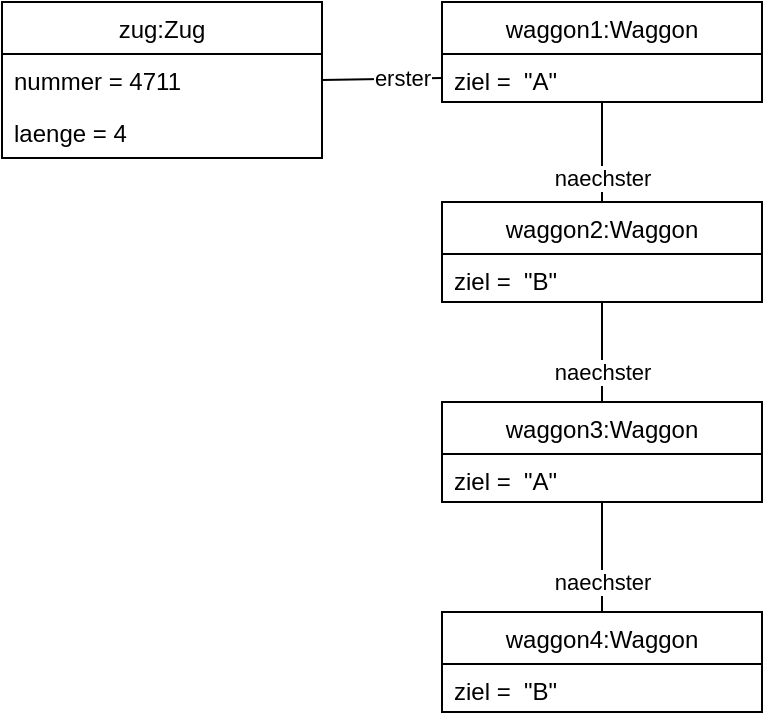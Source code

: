 <mxfile version="20.8.16" type="device"><diagram id="C5RBs43oDa-KdzZeNtuy" name="Page-1"><mxGraphModel dx="1180" dy="682" grid="1" gridSize="10" guides="1" tooltips="1" connect="1" arrows="1" fold="1" page="1" pageScale="1" pageWidth="827" pageHeight="1169" math="0" shadow="0"><root><mxCell id="WIyWlLk6GJQsqaUBKTNV-0"/><mxCell id="WIyWlLk6GJQsqaUBKTNV-1" parent="WIyWlLk6GJQsqaUBKTNV-0"/><mxCell id="zkfFHV4jXpPFQw0GAbJ--13" value="zug:Zug" style="swimlane;fontStyle=0;align=center;verticalAlign=top;childLayout=stackLayout;horizontal=1;startSize=26;horizontalStack=0;resizeParent=1;resizeLast=0;collapsible=1;marginBottom=0;rounded=0;shadow=0;strokeWidth=1;" parent="WIyWlLk6GJQsqaUBKTNV-1" vertex="1"><mxGeometry x="260" y="230" width="160" height="78" as="geometry"><mxRectangle x="340" y="380" width="170" height="26" as="alternateBounds"/></mxGeometry></mxCell><mxCell id="zkfFHV4jXpPFQw0GAbJ--14" value="nummer = 4711" style="text;align=left;verticalAlign=top;spacingLeft=4;spacingRight=4;overflow=hidden;rotatable=0;points=[[0,0.5],[1,0.5]];portConstraint=eastwest;" parent="zkfFHV4jXpPFQw0GAbJ--13" vertex="1"><mxGeometry y="26" width="160" height="26" as="geometry"/></mxCell><mxCell id="-X2mUutYmEmpneIHCPP3-0" value="laenge = 4" style="text;align=left;verticalAlign=top;spacingLeft=4;spacingRight=4;overflow=hidden;rotatable=0;points=[[0,0.5],[1,0.5]];portConstraint=eastwest;" vertex="1" parent="zkfFHV4jXpPFQw0GAbJ--13"><mxGeometry y="52" width="160" height="26" as="geometry"/></mxCell><mxCell id="-X2mUutYmEmpneIHCPP3-13" style="edgeStyle=none;rounded=0;orthogonalLoop=1;jettySize=auto;html=1;entryX=0.5;entryY=0;entryDx=0;entryDy=0;endArrow=none;endFill=0;" edge="1" parent="WIyWlLk6GJQsqaUBKTNV-1" source="-X2mUutYmEmpneIHCPP3-1" target="-X2mUutYmEmpneIHCPP3-9"><mxGeometry relative="1" as="geometry"/></mxCell><mxCell id="-X2mUutYmEmpneIHCPP3-16" value="naechster" style="edgeLabel;html=1;align=center;verticalAlign=middle;resizable=0;points=[];" vertex="1" connectable="0" parent="-X2mUutYmEmpneIHCPP3-13"><mxGeometry x="0.514" relative="1" as="geometry"><mxPoint as="offset"/></mxGeometry></mxCell><mxCell id="-X2mUutYmEmpneIHCPP3-1" value="waggon1:Waggon" style="swimlane;fontStyle=0;align=center;verticalAlign=top;childLayout=stackLayout;horizontal=1;startSize=26;horizontalStack=0;resizeParent=1;resizeLast=0;collapsible=1;marginBottom=0;rounded=0;shadow=0;strokeWidth=1;" vertex="1" parent="WIyWlLk6GJQsqaUBKTNV-1"><mxGeometry x="480" y="230" width="160" height="50" as="geometry"><mxRectangle x="340" y="380" width="170" height="26" as="alternateBounds"/></mxGeometry></mxCell><mxCell id="-X2mUutYmEmpneIHCPP3-2" value="ziel =  &quot;A&quot;" style="text;align=left;verticalAlign=top;spacingLeft=4;spacingRight=4;overflow=hidden;rotatable=0;points=[[0,0.5],[1,0.5]];portConstraint=eastwest;" vertex="1" parent="-X2mUutYmEmpneIHCPP3-1"><mxGeometry y="26" width="160" height="24" as="geometry"/></mxCell><mxCell id="-X2mUutYmEmpneIHCPP3-5" value="waggon4:Waggon" style="swimlane;fontStyle=0;align=center;verticalAlign=top;childLayout=stackLayout;horizontal=1;startSize=26;horizontalStack=0;resizeParent=1;resizeLast=0;collapsible=1;marginBottom=0;rounded=0;shadow=0;strokeWidth=1;" vertex="1" parent="WIyWlLk6GJQsqaUBKTNV-1"><mxGeometry x="480" y="535" width="160" height="50" as="geometry"><mxRectangle x="340" y="380" width="170" height="26" as="alternateBounds"/></mxGeometry></mxCell><mxCell id="-X2mUutYmEmpneIHCPP3-6" value="ziel =  &quot;B&quot;" style="text;align=left;verticalAlign=top;spacingLeft=4;spacingRight=4;overflow=hidden;rotatable=0;points=[[0,0.5],[1,0.5]];portConstraint=eastwest;" vertex="1" parent="-X2mUutYmEmpneIHCPP3-5"><mxGeometry y="26" width="160" height="24" as="geometry"/></mxCell><mxCell id="-X2mUutYmEmpneIHCPP3-15" style="edgeStyle=none;rounded=0;orthogonalLoop=1;jettySize=auto;html=1;entryX=0.5;entryY=0;entryDx=0;entryDy=0;endArrow=none;endFill=0;" edge="1" parent="WIyWlLk6GJQsqaUBKTNV-1" source="-X2mUutYmEmpneIHCPP3-7" target="-X2mUutYmEmpneIHCPP3-5"><mxGeometry relative="1" as="geometry"/></mxCell><mxCell id="-X2mUutYmEmpneIHCPP3-18" value="naechster" style="edgeLabel;html=1;align=center;verticalAlign=middle;resizable=0;points=[];" vertex="1" connectable="0" parent="-X2mUutYmEmpneIHCPP3-15"><mxGeometry x="0.231" relative="1" as="geometry"><mxPoint y="6" as="offset"/></mxGeometry></mxCell><mxCell id="-X2mUutYmEmpneIHCPP3-7" value="waggon3:Waggon" style="swimlane;fontStyle=0;align=center;verticalAlign=top;childLayout=stackLayout;horizontal=1;startSize=26;horizontalStack=0;resizeParent=1;resizeLast=0;collapsible=1;marginBottom=0;rounded=0;shadow=0;strokeWidth=1;" vertex="1" parent="WIyWlLk6GJQsqaUBKTNV-1"><mxGeometry x="480" y="430" width="160" height="50" as="geometry"><mxRectangle x="340" y="380" width="170" height="26" as="alternateBounds"/></mxGeometry></mxCell><mxCell id="-X2mUutYmEmpneIHCPP3-8" value="ziel =  &quot;A&quot;" style="text;align=left;verticalAlign=top;spacingLeft=4;spacingRight=4;overflow=hidden;rotatable=0;points=[[0,0.5],[1,0.5]];portConstraint=eastwest;" vertex="1" parent="-X2mUutYmEmpneIHCPP3-7"><mxGeometry y="26" width="160" height="24" as="geometry"/></mxCell><mxCell id="-X2mUutYmEmpneIHCPP3-14" style="edgeStyle=none;rounded=0;orthogonalLoop=1;jettySize=auto;html=1;entryX=0.5;entryY=0;entryDx=0;entryDy=0;endArrow=none;endFill=0;" edge="1" parent="WIyWlLk6GJQsqaUBKTNV-1" source="-X2mUutYmEmpneIHCPP3-9" target="-X2mUutYmEmpneIHCPP3-7"><mxGeometry relative="1" as="geometry"/></mxCell><mxCell id="-X2mUutYmEmpneIHCPP3-17" value="naechster" style="edgeLabel;html=1;align=center;verticalAlign=middle;resizable=0;points=[];" vertex="1" connectable="0" parent="-X2mUutYmEmpneIHCPP3-14"><mxGeometry x="0.377" relative="1" as="geometry"><mxPoint as="offset"/></mxGeometry></mxCell><mxCell id="-X2mUutYmEmpneIHCPP3-9" value="waggon2:Waggon" style="swimlane;fontStyle=0;align=center;verticalAlign=top;childLayout=stackLayout;horizontal=1;startSize=26;horizontalStack=0;resizeParent=1;resizeLast=0;collapsible=1;marginBottom=0;rounded=0;shadow=0;strokeWidth=1;" vertex="1" parent="WIyWlLk6GJQsqaUBKTNV-1"><mxGeometry x="480" y="330" width="160" height="50" as="geometry"><mxRectangle x="340" y="380" width="170" height="26" as="alternateBounds"/></mxGeometry></mxCell><mxCell id="-X2mUutYmEmpneIHCPP3-10" value="ziel =  &quot;B&quot;" style="text;align=left;verticalAlign=top;spacingLeft=4;spacingRight=4;overflow=hidden;rotatable=0;points=[[0,0.5],[1,0.5]];portConstraint=eastwest;" vertex="1" parent="-X2mUutYmEmpneIHCPP3-9"><mxGeometry y="26" width="160" height="24" as="geometry"/></mxCell><mxCell id="-X2mUutYmEmpneIHCPP3-11" style="rounded=0;orthogonalLoop=1;jettySize=auto;html=1;exitX=1;exitY=0.5;exitDx=0;exitDy=0;entryX=0;entryY=0.5;entryDx=0;entryDy=0;endArrow=none;endFill=0;" edge="1" parent="WIyWlLk6GJQsqaUBKTNV-1" source="zkfFHV4jXpPFQw0GAbJ--14" target="-X2mUutYmEmpneIHCPP3-2"><mxGeometry relative="1" as="geometry"/></mxCell><mxCell id="-X2mUutYmEmpneIHCPP3-12" value="erster" style="edgeLabel;html=1;align=center;verticalAlign=middle;resizable=0;points=[];" vertex="1" connectable="0" parent="-X2mUutYmEmpneIHCPP3-11"><mxGeometry x="0.634" y="2" relative="1" as="geometry"><mxPoint x="-9" y="2" as="offset"/></mxGeometry></mxCell></root></mxGraphModel></diagram></mxfile>